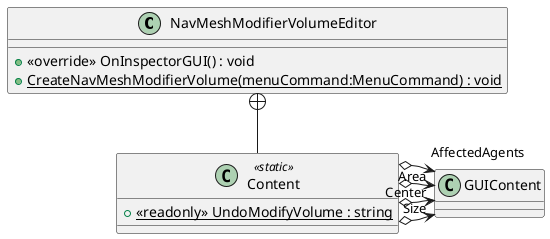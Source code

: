 @startuml
class NavMeshModifierVolumeEditor {
    + <<override>> OnInspectorGUI() : void
    + {static} CreateNavMeshModifierVolume(menuCommand:MenuCommand) : void
}
class Content <<static>> {
    + {static} <<readonly>> UndoModifyVolume : string
}
NavMeshModifierVolumeEditor +-- Content
Content o-> "Size" GUIContent
Content o-> "Center" GUIContent
Content o-> "Area" GUIContent
Content o-> "AffectedAgents" GUIContent
@enduml
